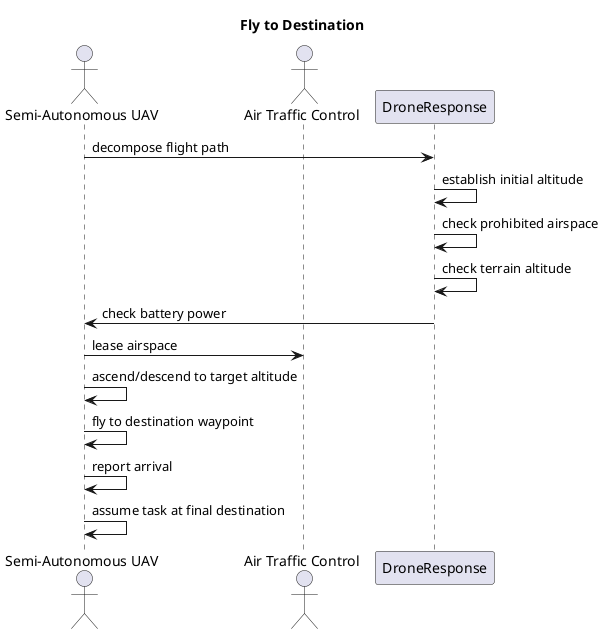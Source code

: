 @startuml
title "Fly to Destination"

actor "Semi-Autonomous UAV" as UAV
actor "Air Traffic Control" as ATC

UAV -> DroneResponse: decompose flight path
DroneResponse -> DroneResponse: establish initial altitude
DroneResponse -> DroneResponse: check prohibited airspace
DroneResponse -> DroneResponse: check terrain altitude
DroneResponse -> UAV: check battery power
UAV -> ATC: lease airspace
UAV -> UAV: ascend/descend to target altitude
UAV -> UAV: fly to destination waypoint
UAV -> UAV: report arrival
UAV -> UAV: assume task at final destination

@enduml
